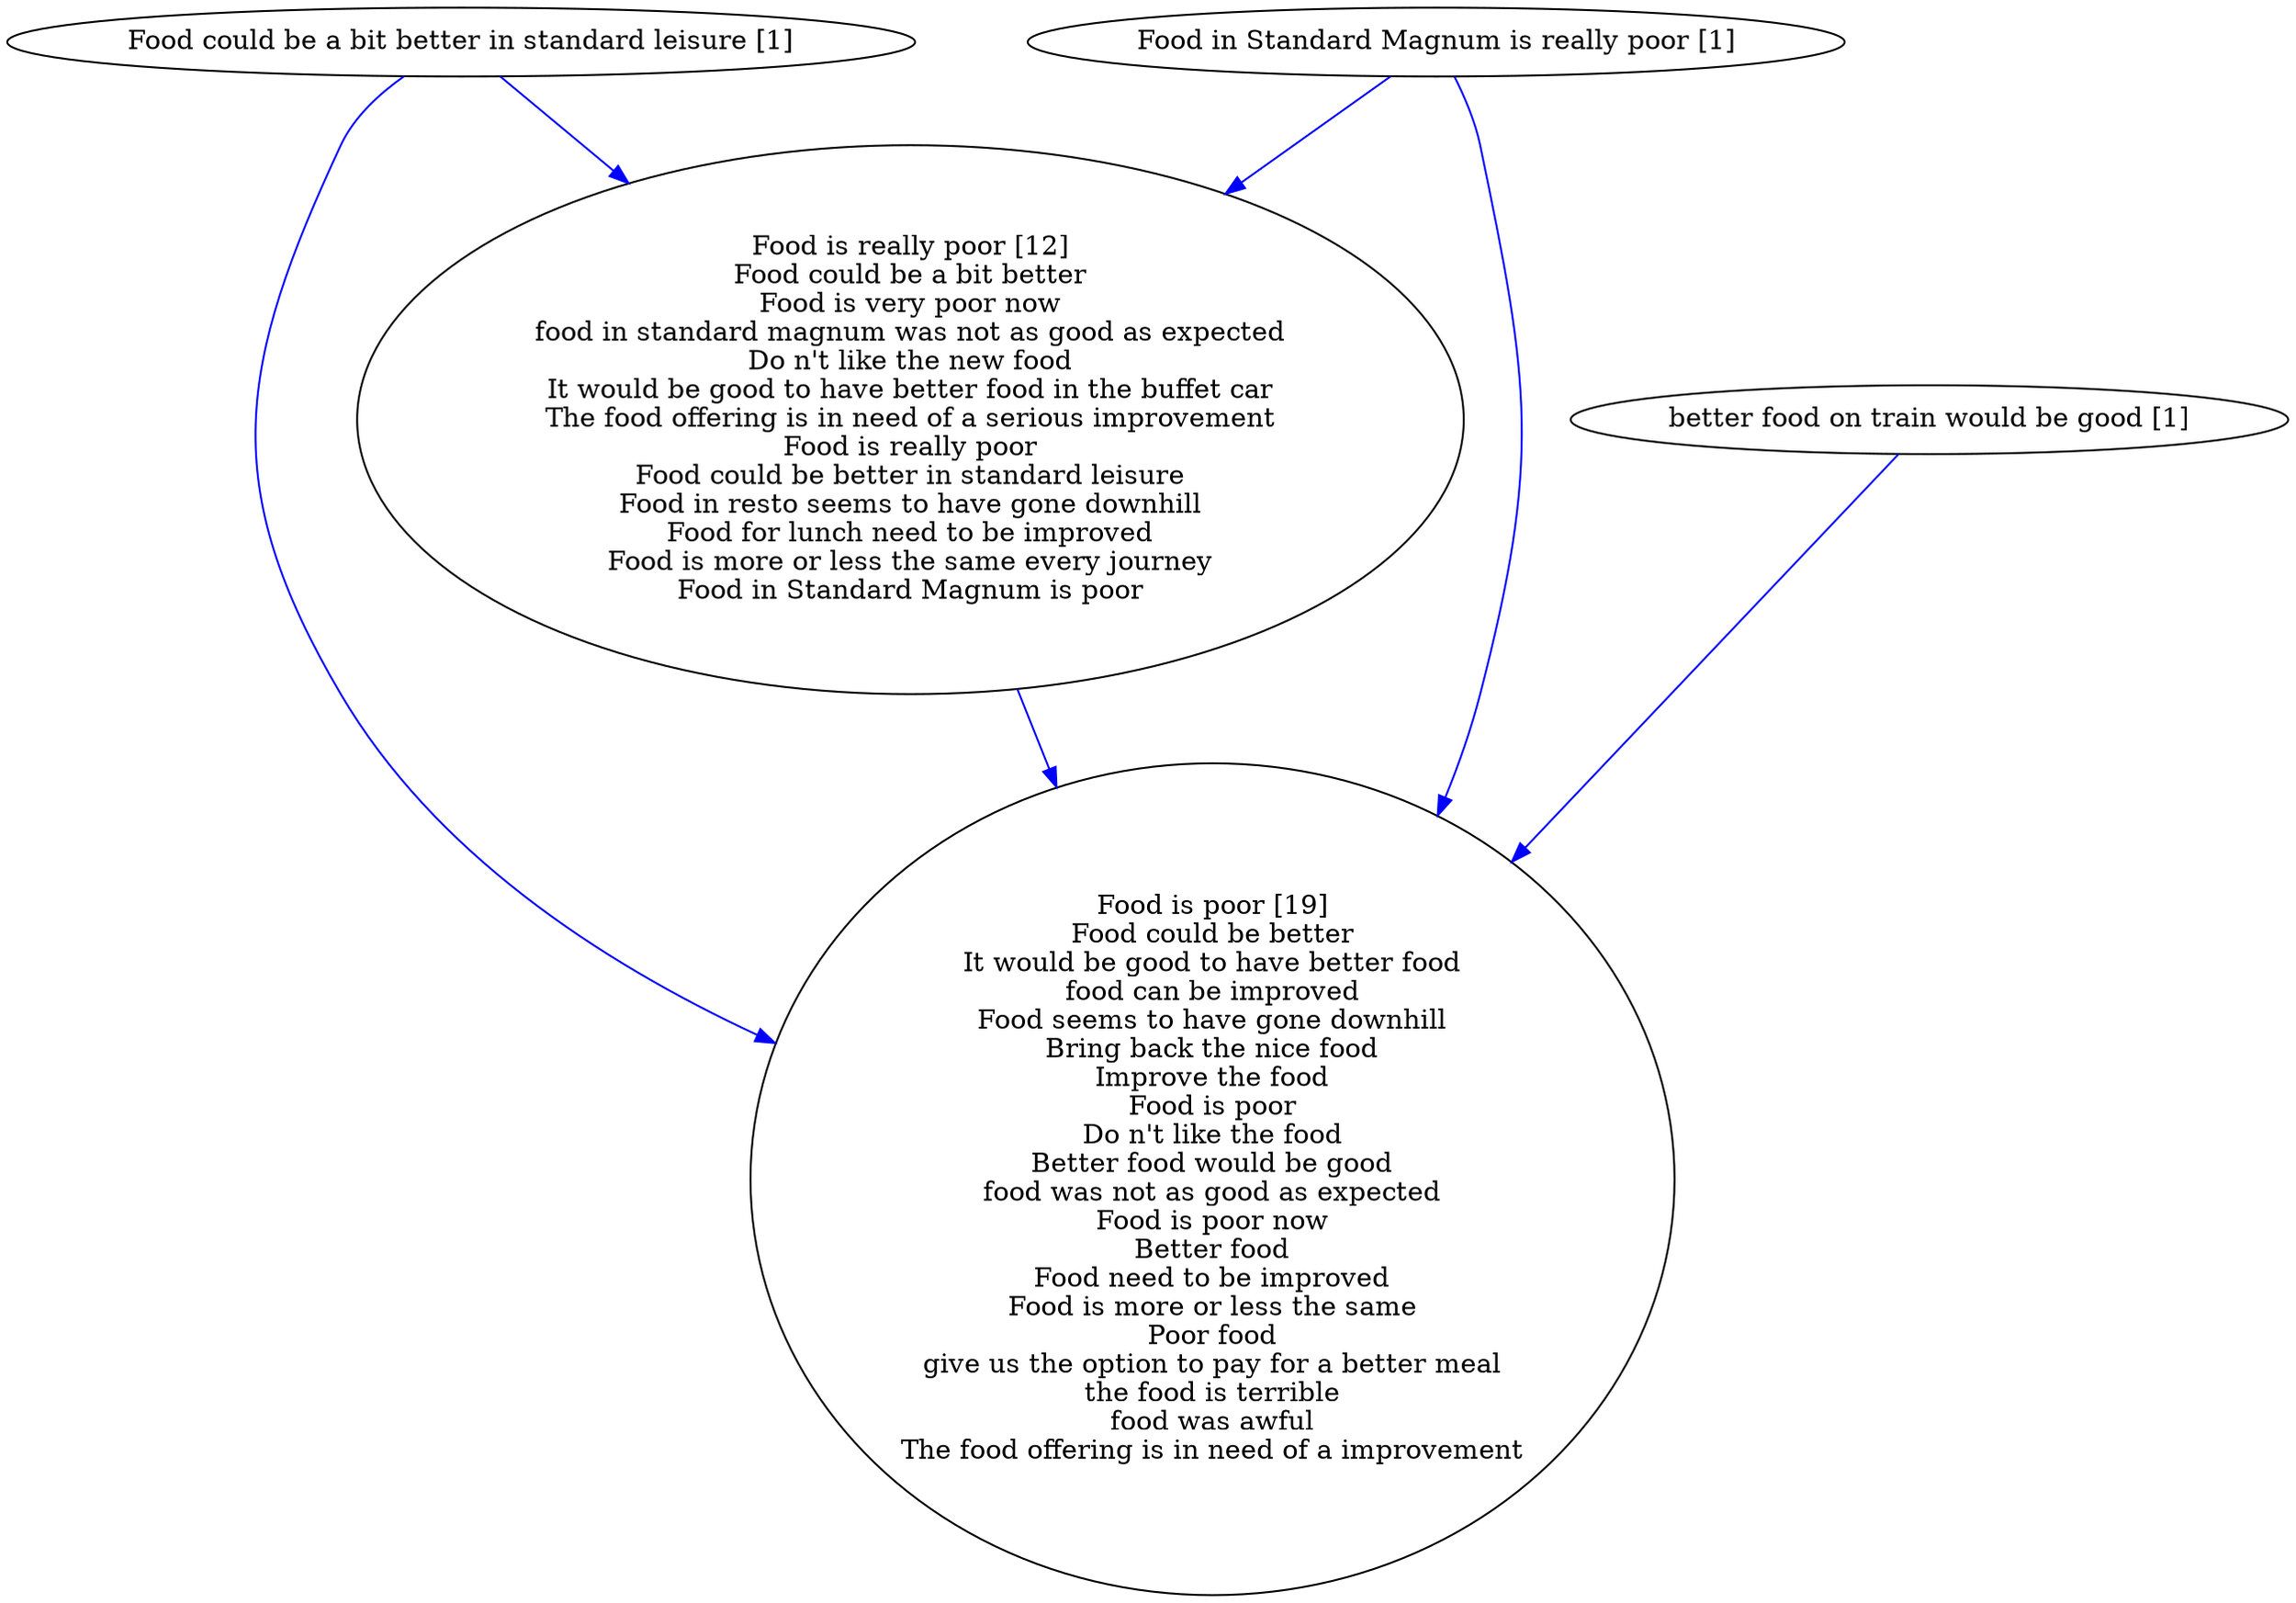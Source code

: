 digraph collapsedGraph {
"Food is poor [19]\nFood could be better\nIt would be good to have better food\nfood can be improved\nFood seems to have gone downhill\nBring back the nice food\nImprove the food\nFood is poor\nDo n't like the food\nBetter food would be good\nfood was not as good as expected\nFood is poor now\nBetter food\nFood need to be improved\nFood is more or less the same\nPoor food\ngive us the option to pay for a better meal\nthe food is terrible\nfood was awful\nThe food offering is in need of a improvement""Food is really poor [12]\nFood could be a bit better\nFood is very poor now\nfood in standard magnum was not as good as expected\nDo n't like the new food\nIt would be good to have better food in the buffet car\nThe food offering is in need of a serious improvement\nFood is really poor\nFood could be better in standard leisure\nFood in resto seems to have gone downhill\nFood for lunch need to be improved\nFood is more or less the same every journey\nFood in Standard Magnum is poor""Food could be a bit better in standard leisure [1]""Food in Standard Magnum is really poor [1]""better food on train would be good [1]""Food is really poor [12]\nFood could be a bit better\nFood is very poor now\nfood in standard magnum was not as good as expected\nDo n't like the new food\nIt would be good to have better food in the buffet car\nThe food offering is in need of a serious improvement\nFood is really poor\nFood could be better in standard leisure\nFood in resto seems to have gone downhill\nFood for lunch need to be improved\nFood is more or less the same every journey\nFood in Standard Magnum is poor" -> "Food is poor [19]\nFood could be better\nIt would be good to have better food\nfood can be improved\nFood seems to have gone downhill\nBring back the nice food\nImprove the food\nFood is poor\nDo n't like the food\nBetter food would be good\nfood was not as good as expected\nFood is poor now\nBetter food\nFood need to be improved\nFood is more or less the same\nPoor food\ngive us the option to pay for a better meal\nthe food is terrible\nfood was awful\nThe food offering is in need of a improvement" [color=blue]
"Food in Standard Magnum is really poor [1]" -> "Food is poor [19]\nFood could be better\nIt would be good to have better food\nfood can be improved\nFood seems to have gone downhill\nBring back the nice food\nImprove the food\nFood is poor\nDo n't like the food\nBetter food would be good\nfood was not as good as expected\nFood is poor now\nBetter food\nFood need to be improved\nFood is more or less the same\nPoor food\ngive us the option to pay for a better meal\nthe food is terrible\nfood was awful\nThe food offering is in need of a improvement" [color=blue]
"Food could be a bit better in standard leisure [1]" -> "Food is poor [19]\nFood could be better\nIt would be good to have better food\nfood can be improved\nFood seems to have gone downhill\nBring back the nice food\nImprove the food\nFood is poor\nDo n't like the food\nBetter food would be good\nfood was not as good as expected\nFood is poor now\nBetter food\nFood need to be improved\nFood is more or less the same\nPoor food\ngive us the option to pay for a better meal\nthe food is terrible\nfood was awful\nThe food offering is in need of a improvement" [color=blue]
"Food could be a bit better in standard leisure [1]" -> "Food is really poor [12]\nFood could be a bit better\nFood is very poor now\nfood in standard magnum was not as good as expected\nDo n't like the new food\nIt would be good to have better food in the buffet car\nThe food offering is in need of a serious improvement\nFood is really poor\nFood could be better in standard leisure\nFood in resto seems to have gone downhill\nFood for lunch need to be improved\nFood is more or less the same every journey\nFood in Standard Magnum is poor" [color=blue]
"Food in Standard Magnum is really poor [1]" -> "Food is really poor [12]\nFood could be a bit better\nFood is very poor now\nfood in standard magnum was not as good as expected\nDo n't like the new food\nIt would be good to have better food in the buffet car\nThe food offering is in need of a serious improvement\nFood is really poor\nFood could be better in standard leisure\nFood in resto seems to have gone downhill\nFood for lunch need to be improved\nFood is more or less the same every journey\nFood in Standard Magnum is poor" [color=blue]
"better food on train would be good [1]" -> "Food is poor [19]\nFood could be better\nIt would be good to have better food\nfood can be improved\nFood seems to have gone downhill\nBring back the nice food\nImprove the food\nFood is poor\nDo n't like the food\nBetter food would be good\nfood was not as good as expected\nFood is poor now\nBetter food\nFood need to be improved\nFood is more or less the same\nPoor food\ngive us the option to pay for a better meal\nthe food is terrible\nfood was awful\nThe food offering is in need of a improvement" [color=blue]
}